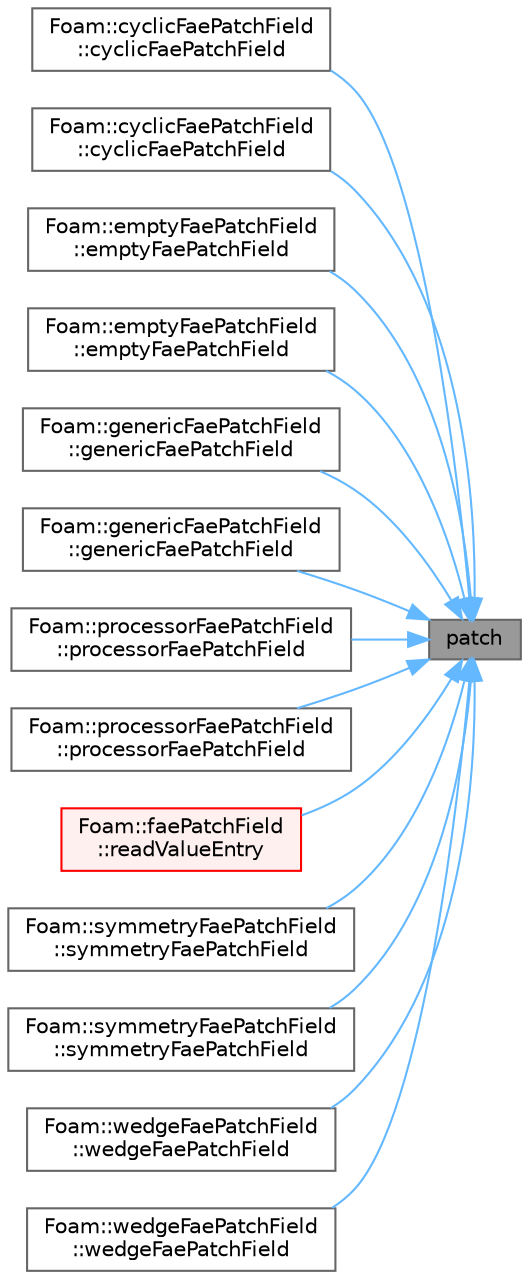 digraph "patch"
{
 // LATEX_PDF_SIZE
  bgcolor="transparent";
  edge [fontname=Helvetica,fontsize=10,labelfontname=Helvetica,labelfontsize=10];
  node [fontname=Helvetica,fontsize=10,shape=box,height=0.2,width=0.4];
  rankdir="RL";
  Node1 [id="Node000001",label="patch",height=0.2,width=0.4,color="gray40", fillcolor="grey60", style="filled", fontcolor="black",tooltip=" "];
  Node1 -> Node2 [id="edge1_Node000001_Node000002",dir="back",color="steelblue1",style="solid",tooltip=" "];
  Node2 [id="Node000002",label="Foam::cyclicFaePatchField\l::cyclicFaePatchField",height=0.2,width=0.4,color="grey40", fillcolor="white", style="filled",URL="$classFoam_1_1cyclicFaePatchField.html#afb0a233a8eb334eec2220ca0392aec00",tooltip=" "];
  Node1 -> Node3 [id="edge2_Node000001_Node000003",dir="back",color="steelblue1",style="solid",tooltip=" "];
  Node3 [id="Node000003",label="Foam::cyclicFaePatchField\l::cyclicFaePatchField",height=0.2,width=0.4,color="grey40", fillcolor="white", style="filled",URL="$classFoam_1_1cyclicFaePatchField.html#a5528ca234a202995fe083edc4743e2d0",tooltip=" "];
  Node1 -> Node4 [id="edge3_Node000001_Node000004",dir="back",color="steelblue1",style="solid",tooltip=" "];
  Node4 [id="Node000004",label="Foam::emptyFaePatchField\l::emptyFaePatchField",height=0.2,width=0.4,color="grey40", fillcolor="white", style="filled",URL="$classFoam_1_1emptyFaePatchField.html#a9702b50bd1c2d93f5eb1a4143e02bba7",tooltip=" "];
  Node1 -> Node5 [id="edge4_Node000001_Node000005",dir="back",color="steelblue1",style="solid",tooltip=" "];
  Node5 [id="Node000005",label="Foam::emptyFaePatchField\l::emptyFaePatchField",height=0.2,width=0.4,color="grey40", fillcolor="white", style="filled",URL="$classFoam_1_1emptyFaePatchField.html#aa10e77cf4b0599540399a70ed358d93f",tooltip=" "];
  Node1 -> Node6 [id="edge5_Node000001_Node000006",dir="back",color="steelblue1",style="solid",tooltip=" "];
  Node6 [id="Node000006",label="Foam::genericFaePatchField\l::genericFaePatchField",height=0.2,width=0.4,color="grey40", fillcolor="white", style="filled",URL="$classFoam_1_1genericFaePatchField.html#ac7a890d48ad93dfaec9cea463ed769a8",tooltip=" "];
  Node1 -> Node7 [id="edge6_Node000001_Node000007",dir="back",color="steelblue1",style="solid",tooltip=" "];
  Node7 [id="Node000007",label="Foam::genericFaePatchField\l::genericFaePatchField",height=0.2,width=0.4,color="grey40", fillcolor="white", style="filled",URL="$classFoam_1_1genericFaePatchField.html#a0197adc2c7df18e063815a5dcf1c7276",tooltip=" "];
  Node1 -> Node8 [id="edge7_Node000001_Node000008",dir="back",color="steelblue1",style="solid",tooltip=" "];
  Node8 [id="Node000008",label="Foam::processorFaePatchField\l::processorFaePatchField",height=0.2,width=0.4,color="grey40", fillcolor="white", style="filled",URL="$classFoam_1_1processorFaePatchField.html#ad5601916a0730c9a8665fbe0371dde6d",tooltip=" "];
  Node1 -> Node9 [id="edge8_Node000001_Node000009",dir="back",color="steelblue1",style="solid",tooltip=" "];
  Node9 [id="Node000009",label="Foam::processorFaePatchField\l::processorFaePatchField",height=0.2,width=0.4,color="grey40", fillcolor="white", style="filled",URL="$classFoam_1_1processorFaePatchField.html#aa584d6019f84a65e7fc11efbbbb90f7c",tooltip=" "];
  Node1 -> Node10 [id="edge9_Node000001_Node000010",dir="back",color="steelblue1",style="solid",tooltip=" "];
  Node10 [id="Node000010",label="Foam::faePatchField\l::readValueEntry",height=0.2,width=0.4,color="red", fillcolor="#FFF0F0", style="filled",URL="$classFoam_1_1faePatchField.html#acc37ee6906b724e1f390ed08e55df367",tooltip=" "];
  Node1 -> Node12 [id="edge10_Node000001_Node000012",dir="back",color="steelblue1",style="solid",tooltip=" "];
  Node12 [id="Node000012",label="Foam::symmetryFaePatchField\l::symmetryFaePatchField",height=0.2,width=0.4,color="grey40", fillcolor="white", style="filled",URL="$classFoam_1_1symmetryFaePatchField.html#a9a1162bda014f4d15299c085b843e47e",tooltip=" "];
  Node1 -> Node13 [id="edge11_Node000001_Node000013",dir="back",color="steelblue1",style="solid",tooltip=" "];
  Node13 [id="Node000013",label="Foam::symmetryFaePatchField\l::symmetryFaePatchField",height=0.2,width=0.4,color="grey40", fillcolor="white", style="filled",URL="$classFoam_1_1symmetryFaePatchField.html#a6c01dcc84b986711be27f7e67d87b928",tooltip=" "];
  Node1 -> Node14 [id="edge12_Node000001_Node000014",dir="back",color="steelblue1",style="solid",tooltip=" "];
  Node14 [id="Node000014",label="Foam::wedgeFaePatchField\l::wedgeFaePatchField",height=0.2,width=0.4,color="grey40", fillcolor="white", style="filled",URL="$classFoam_1_1wedgeFaePatchField.html#a95fe0bce1bf9bbf56ed3c42a19d2e320",tooltip=" "];
  Node1 -> Node15 [id="edge13_Node000001_Node000015",dir="back",color="steelblue1",style="solid",tooltip=" "];
  Node15 [id="Node000015",label="Foam::wedgeFaePatchField\l::wedgeFaePatchField",height=0.2,width=0.4,color="grey40", fillcolor="white", style="filled",URL="$classFoam_1_1wedgeFaePatchField.html#adf6e79c11743ff975769072d7fc3b128",tooltip=" "];
}
